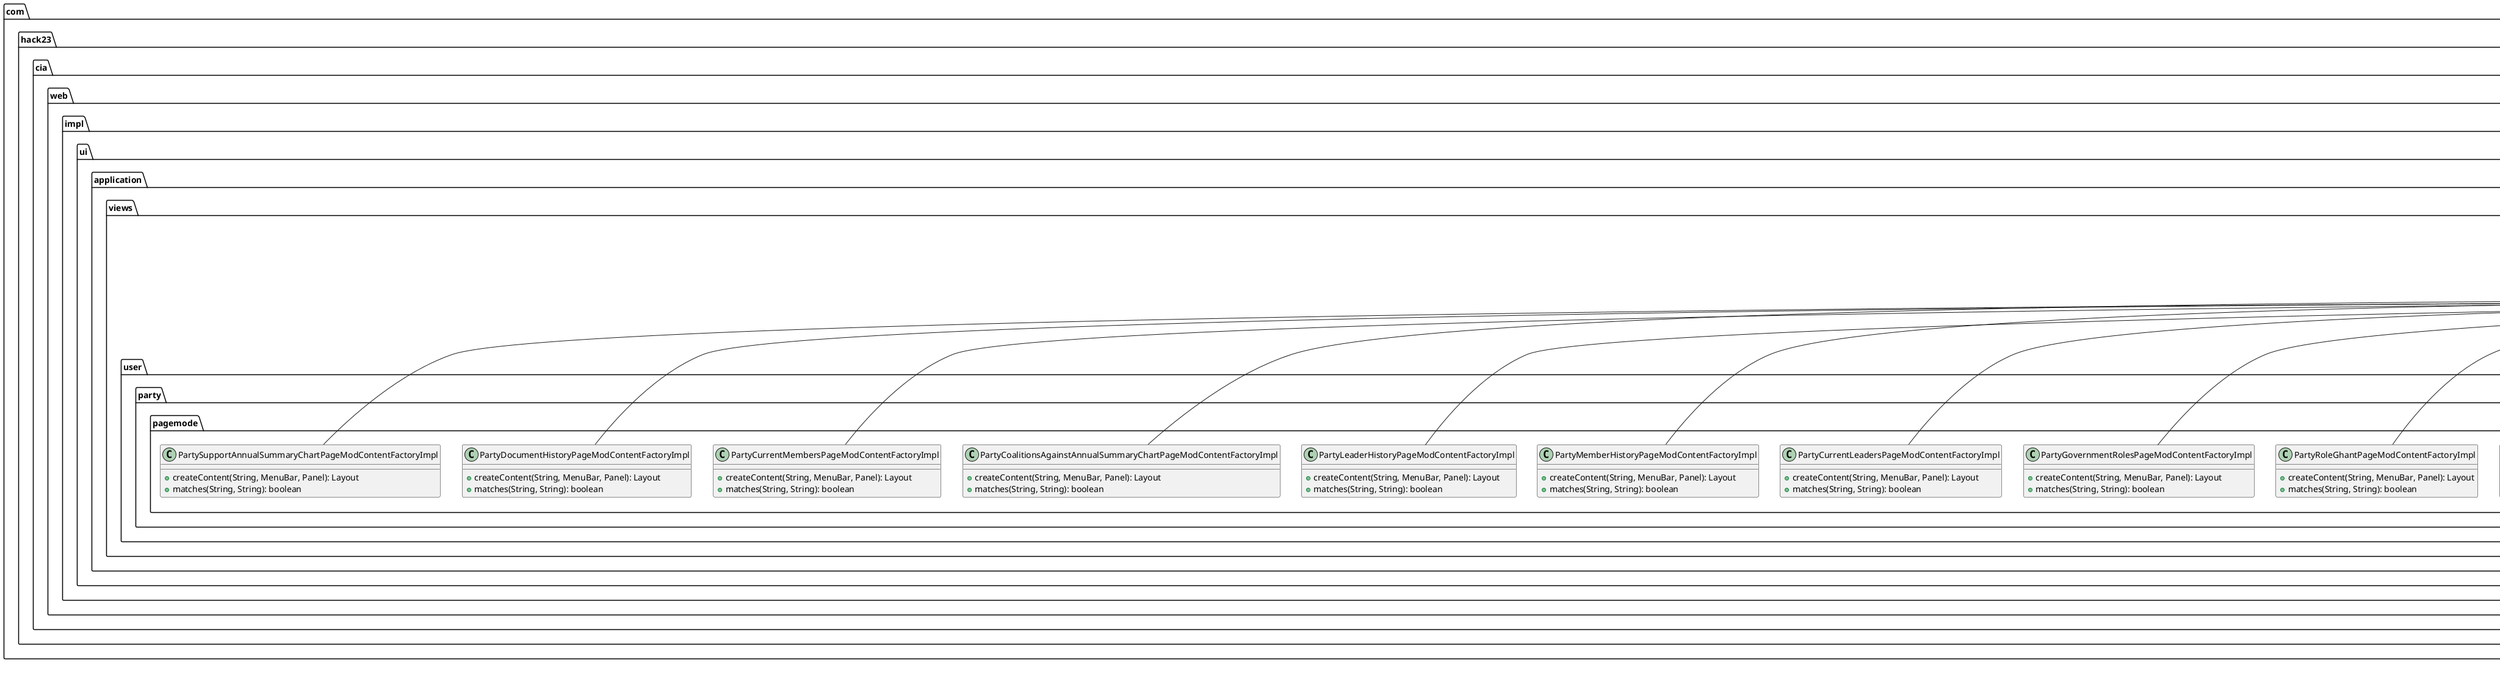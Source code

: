 @startuml
    namespace com.hack23.cia.web.impl.ui.application.views.user.party.pagemode {

        class PartyDocumentActivityPageModContentFactoryImpl [[PartyDocumentActivityPageModContentFactoryImpl.html]] {
            +createContent(String, MenuBar, Panel): Layout
            +matches(String, String): boolean
        }

        class PartyVoteHistoryPageModContentFactoryImpl [[PartyVoteHistoryPageModContentFactoryImpl.html]] {
            +createContent(String, MenuBar, Panel): Layout
            +matches(String, String): boolean
        }

        class PartyRankingCurrentGovernmentChartsPageModContentFactoryImpl [[PartyRankingCurrentGovernmentChartsPageModContentFactoryImpl.html]] {
            {static} +NAME: String
            +createContent(String, MenuBar, Panel): Layout
            +matches(String, String): boolean
        }

        class PartyWonDailySummaryChartPageModContentFactoryImpl [[PartyWonDailySummaryChartPageModContentFactoryImpl.html]] {
            +createContent(String, MenuBar, Panel): Layout
            +matches(String, String): boolean
        }

        class PartyPageVisitHistoryPageModContentFactoryImpl [[PartyPageVisitHistoryPageModContentFactoryImpl.html]] {
            +createContent(String, MenuBar, Panel): Layout
            +matches(String, String): boolean
        }

        class PartyRankingPageVisitHistoryPageModContentFactoryImpl [[PartyRankingPageVisitHistoryPageModContentFactoryImpl.html]] {
            {static} +NAME: String
            +createContent(String, MenuBar, Panel): Layout
            +matches(String, String): boolean
        }

        class PartyCommitteeBallotDecisionSummaryPageModContentFactoryImpl [[PartyCommitteeBallotDecisionSummaryPageModContentFactoryImpl.html]] {
            +createContent(String, MenuBar, Panel): Layout
            +matches(String, String): boolean
        }

        class PartyRoleGhantPageModContentFactoryImpl [[PartyRoleGhantPageModContentFactoryImpl.html]] {
            +createContent(String, MenuBar, Panel): Layout
            +matches(String, String): boolean
        }

        class PartyGovernmentRolesPageModContentFactoryImpl [[PartyGovernmentRolesPageModContentFactoryImpl.html]] {
            +createContent(String, MenuBar, Panel): Layout
            +matches(String, String): boolean
        }

        class PartyRankingCurrentCommitteeChartsPageModContentFactoryImpl [[PartyRankingCurrentCommitteeChartsPageModContentFactoryImpl.html]] {
            {static} +NAME: String
            +createContent(String, MenuBar, Panel): Layout
            +matches(String, String): boolean
        }

        class PartyRankingAllPartiesChartsPageModContentFactoryImpl [[PartyRankingAllPartiesChartsPageModContentFactoryImpl.html]] {
            {static} +NAME: String
            +createContent(String, MenuBar, Panel): Layout
            +matches(String, String): boolean
        }

        class PartyRankingCurrentPartiesChartsPageModContentFactoryImpl [[PartyRankingCurrentPartiesChartsPageModContentFactoryImpl.html]] {
            {static} +NAME: String
            +createContent(String, MenuBar, Panel): Layout
            +matches(String, String): boolean
        }

        class PartyCoalitionsAgainstAnnualSummaryChartPageModContentFactoryImpl [[PartyCoalitionsAgainstAnnualSummaryChartPageModContentFactoryImpl.html]] {
            +createContent(String, MenuBar, Panel): Layout
            +matches(String, String): boolean
        }

        class PartyCurrentMembersPageModContentFactoryImpl [[PartyCurrentMembersPageModContentFactoryImpl.html]] {
            +createContent(String, MenuBar, Panel): Layout
            +matches(String, String): boolean
        }

        class PartyRankingOverviewPageModContentFactoryImpl [[PartyRankingOverviewPageModContentFactoryImpl.html]] {
            {static} +NAME: String
            +createContent(String, MenuBar, Panel): Layout
            +matches(String, String): boolean
        }

        class PartySupportAnnualSummaryChartPageModContentFactoryImpl [[PartySupportAnnualSummaryChartPageModContentFactoryImpl.html]] {
            +createContent(String, MenuBar, Panel): Layout
            +matches(String, String): boolean
        }

        class PartyCommitteeRolesPageModContentFactoryImpl [[PartyCommitteeRolesPageModContentFactoryImpl.html]] {
            +createContent(String, MenuBar, Panel): Layout
            +matches(String, String): boolean
        }

        class PartyOverviewPageModContentFactoryImpl [[PartyOverviewPageModContentFactoryImpl.html]] {
            +createContent(String, MenuBar, Panel): Layout
            +matches(String, String): boolean
        }

        class PartyCurrentLeadersPageModContentFactoryImpl [[PartyCurrentLeadersPageModContentFactoryImpl.html]] {
            +createContent(String, MenuBar, Panel): Layout
            +matches(String, String): boolean
        }

        class PartyMemberHistoryPageModContentFactoryImpl [[PartyMemberHistoryPageModContentFactoryImpl.html]] {
            +createContent(String, MenuBar, Panel): Layout
            +matches(String, String): boolean
        }

        class PartyLeaderHistoryPageModContentFactoryImpl [[PartyLeaderHistoryPageModContentFactoryImpl.html]] {
            +createContent(String, MenuBar, Panel): Layout
            +matches(String, String): boolean
        }

        class PartyRankingDataGridPageModContentFactoryImpl [[PartyRankingDataGridPageModContentFactoryImpl.html]] {
            {static} +NAME: String
            +createContent(String, MenuBar, Panel): Layout
            +matches(String, String): boolean
        }

        class PartyDocumentHistoryPageModContentFactoryImpl [[PartyDocumentHistoryPageModContentFactoryImpl.html]] {
            +createContent(String, MenuBar, Panel): Layout
            +matches(String, String): boolean
        }

        com.hack23.cia.web.impl.ui.application.views.common.pagemode.AbstractItemPageModContentFactoryImpl <|-- PartyDocumentActivityPageModContentFactoryImpl
        com.hack23.cia.web.impl.ui.application.views.common.pagemode.AbstractItemPageModContentFactoryImpl <|-- PartyVoteHistoryPageModContentFactoryImpl
        com.hack23.cia.web.impl.ui.application.views.common.pagemode.AbstractBasicPageModContentFactoryImpl <|-- PartyRankingCurrentGovernmentChartsPageModContentFactoryImpl
        com.hack23.cia.web.impl.ui.application.views.common.pagemode.AbstractItemPageModContentFactoryImpl <|-- PartyWonDailySummaryChartPageModContentFactoryImpl
        com.hack23.cia.web.impl.ui.application.views.common.pagemode.AbstractItemPageModContentFactoryImpl <|-- PartyPageVisitHistoryPageModContentFactoryImpl
        com.hack23.cia.web.impl.ui.application.views.common.pagemode.AbstractBasicPageModContentFactoryImpl <|-- PartyRankingPageVisitHistoryPageModContentFactoryImpl
        com.hack23.cia.web.impl.ui.application.views.common.pagemode.AbstractItemPageModContentFactoryImpl <|-- PartyCommitteeBallotDecisionSummaryPageModContentFactoryImpl
        com.hack23.cia.web.impl.ui.application.views.common.pagemode.AbstractItemPageModContentFactoryImpl <|-- PartyRoleGhantPageModContentFactoryImpl
        com.hack23.cia.web.impl.ui.application.views.common.pagemode.AbstractItemPageModContentFactoryImpl <|-- PartyGovernmentRolesPageModContentFactoryImpl
        com.hack23.cia.web.impl.ui.application.views.common.pagemode.AbstractBasicPageModContentFactoryImpl <|-- PartyRankingCurrentCommitteeChartsPageModContentFactoryImpl
        com.hack23.cia.web.impl.ui.application.views.common.pagemode.AbstractBasicPageModContentFactoryImpl <|-- PartyRankingAllPartiesChartsPageModContentFactoryImpl
        com.hack23.cia.web.impl.ui.application.views.common.pagemode.AbstractBasicPageModContentFactoryImpl <|-- PartyRankingCurrentPartiesChartsPageModContentFactoryImpl
        com.hack23.cia.web.impl.ui.application.views.common.pagemode.AbstractItemPageModContentFactoryImpl <|-- PartyCoalitionsAgainstAnnualSummaryChartPageModContentFactoryImpl
        com.hack23.cia.web.impl.ui.application.views.common.pagemode.AbstractItemPageModContentFactoryImpl <|-- PartyCurrentMembersPageModContentFactoryImpl
        com.hack23.cia.web.impl.ui.application.views.common.pagemode.AbstractBasicPageModContentFactoryImpl <|-- PartyRankingOverviewPageModContentFactoryImpl
        com.hack23.cia.web.impl.ui.application.views.common.pagemode.AbstractItemPageModContentFactoryImpl <|-- PartySupportAnnualSummaryChartPageModContentFactoryImpl
        com.hack23.cia.web.impl.ui.application.views.common.pagemode.AbstractItemPageModContentFactoryImpl <|-- PartyCommitteeRolesPageModContentFactoryImpl
        com.hack23.cia.web.impl.ui.application.views.common.pagemode.AbstractItemPageModContentFactoryImpl <|-- PartyOverviewPageModContentFactoryImpl
        com.hack23.cia.web.impl.ui.application.views.common.pagemode.AbstractItemPageModContentFactoryImpl <|-- PartyCurrentLeadersPageModContentFactoryImpl
        com.hack23.cia.web.impl.ui.application.views.common.pagemode.AbstractItemPageModContentFactoryImpl <|-- PartyMemberHistoryPageModContentFactoryImpl
        com.hack23.cia.web.impl.ui.application.views.common.pagemode.AbstractItemPageModContentFactoryImpl <|-- PartyLeaderHistoryPageModContentFactoryImpl
        com.hack23.cia.web.impl.ui.application.views.common.pagemode.AbstractBasicPageModContentFactoryImpl <|-- PartyRankingDataGridPageModContentFactoryImpl
        com.hack23.cia.web.impl.ui.application.views.common.pagemode.AbstractItemPageModContentFactoryImpl <|-- PartyDocumentHistoryPageModContentFactoryImpl
    }

    namespace com.hack23.cia.web.impl.ui.application.views.common.pagemode {
        abstract class AbstractItemPageModContentFactoryImpl<T> [[../../../common/pagemode/AbstractItemPageModContentFactoryImpl.html]] {
            {abstract} #getItem(String): T
        }
        abstract class AbstractBasicPageModContentFactoryImpl [[../../../common/pagemode/AbstractBasicPageModContentFactoryImpl.html]]
    }

    center footer UMLDoclet 2.0.6, PlantUML 1.2019.12
@enduml

